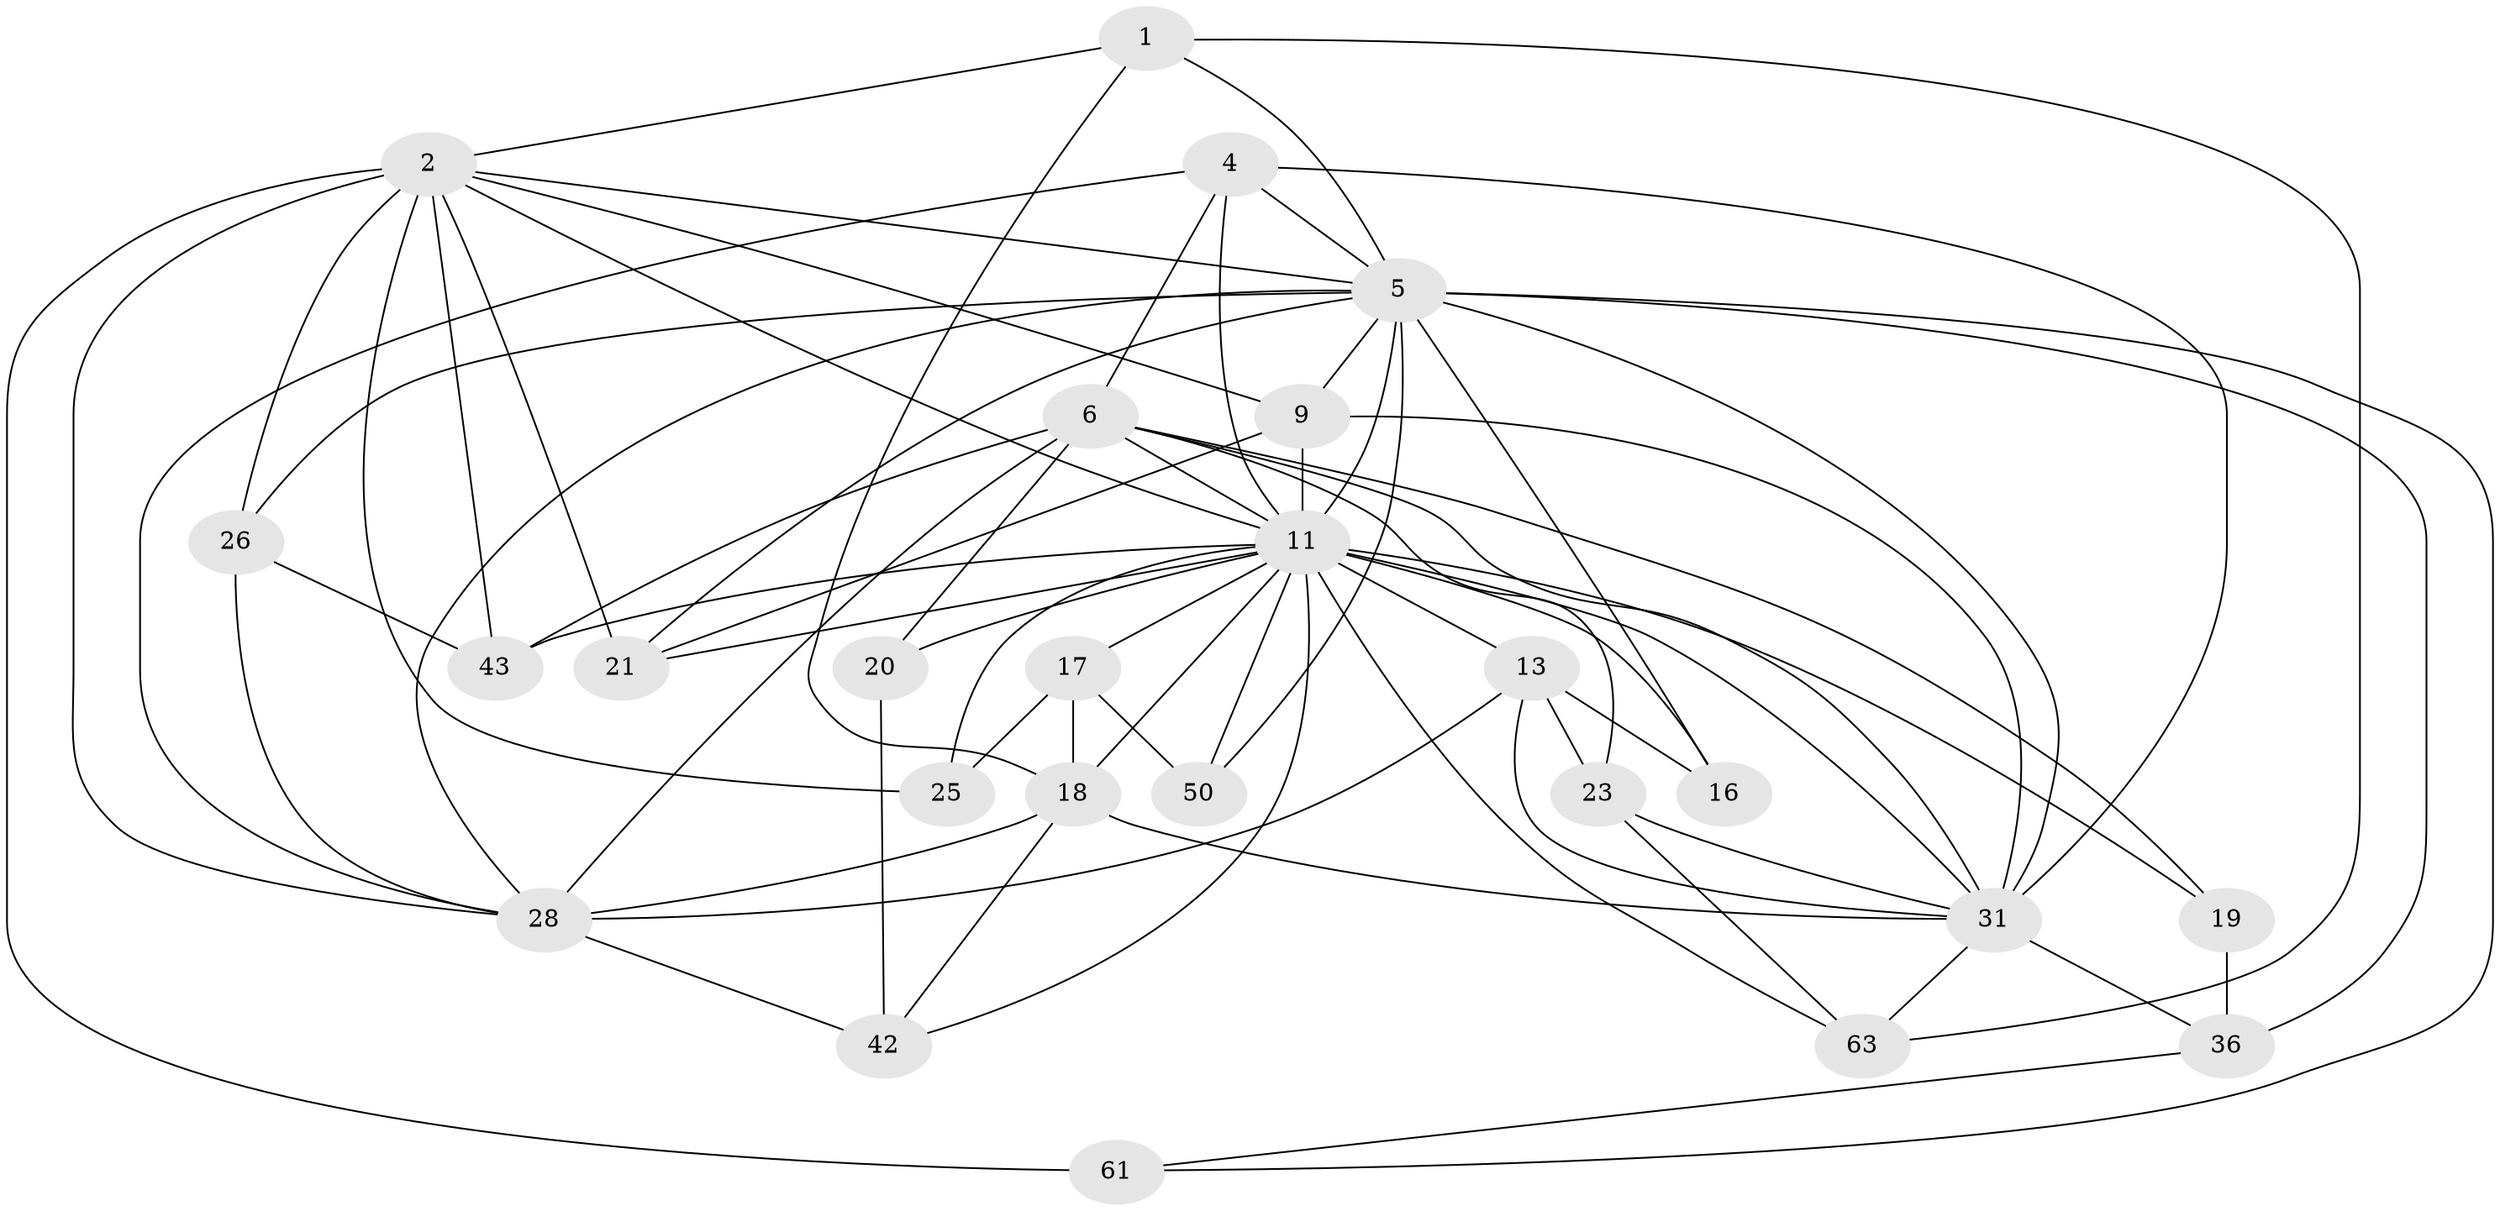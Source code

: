 // original degree distribution, {4: 1.0}
// Generated by graph-tools (version 1.1) at 2025/20/03/04/25 18:20:41]
// undirected, 25 vertices, 71 edges
graph export_dot {
graph [start="1"]
  node [color=gray90,style=filled];
  1;
  2 [super="+57+3"];
  4 [super="+64"];
  5 [super="+33+32+7+8"];
  6 [super="+58+10"];
  9 [super="+46"];
  11 [super="+44+29+12+14"];
  13 [super="+24+54"];
  16;
  17;
  18 [super="+53"];
  19 [super="+49"];
  20;
  21;
  23;
  25;
  26;
  28 [super="+40+34"];
  31 [super="+60+35"];
  36 [super="+45"];
  42;
  43;
  50;
  61;
  63;
  1 -- 63;
  1 -- 18;
  1 -- 5;
  1 -- 2;
  2 -- 26;
  2 -- 28;
  2 -- 61 [weight=2];
  2 -- 5;
  2 -- 21;
  2 -- 11;
  2 -- 9;
  2 -- 43;
  2 -- 25 [weight=2];
  4 -- 6;
  4 -- 28;
  4 -- 31 [weight=2];
  4 -- 5;
  4 -- 11;
  5 -- 61;
  5 -- 28;
  5 -- 16;
  5 -- 26;
  5 -- 21;
  5 -- 11 [weight=4];
  5 -- 36;
  5 -- 9;
  5 -- 50 [weight=2];
  5 -- 31 [weight=2];
  6 -- 20;
  6 -- 43;
  6 -- 19;
  6 -- 23;
  6 -- 28;
  6 -- 11;
  6 -- 31;
  9 -- 21;
  9 -- 31;
  9 -- 11 [weight=2];
  11 -- 16 [weight=2];
  11 -- 50;
  11 -- 19 [weight=2];
  11 -- 43;
  11 -- 20 [weight=2];
  11 -- 63;
  11 -- 42;
  11 -- 13 [weight=2];
  11 -- 18;
  11 -- 31;
  11 -- 17;
  11 -- 21;
  11 -- 25;
  13 -- 16;
  13 -- 23;
  13 -- 28;
  13 -- 31;
  17 -- 50;
  17 -- 25;
  17 -- 18;
  18 -- 42;
  18 -- 31;
  18 -- 28;
  19 -- 36 [weight=3];
  20 -- 42;
  23 -- 63;
  23 -- 31;
  26 -- 43;
  26 -- 28;
  28 -- 42;
  31 -- 63;
  31 -- 36;
  36 -- 61;
}
